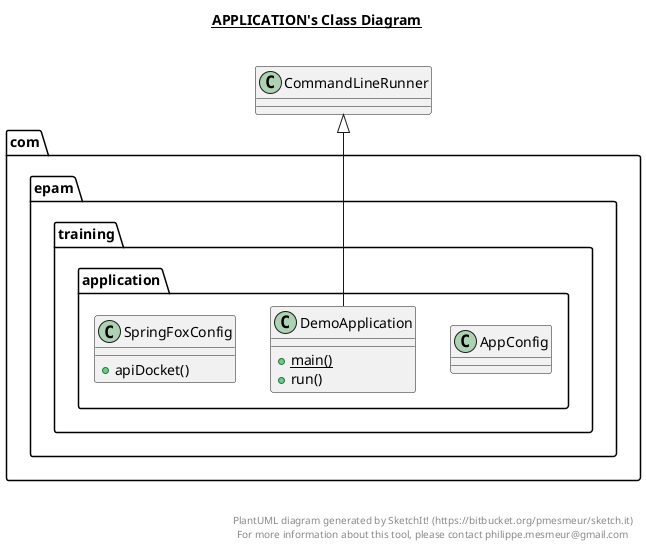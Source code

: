 @startuml

title __APPLICATION's Class Diagram__\n

  package com.epam.training.application {
    class AppConfig {
    }
  }
  

  package com.epam.training.application {
    class DemoApplication {
        {static} + main()
        + run()
    }
  }
  

  package com.epam.training.application {
    class SpringFoxConfig {
        + apiDocket()
    }
  }
  

  DemoApplication -up-|> CommandLineRunner


right footer


PlantUML diagram generated by SketchIt! (https://bitbucket.org/pmesmeur/sketch.it)
For more information about this tool, please contact philippe.mesmeur@gmail.com
endfooter

@enduml
